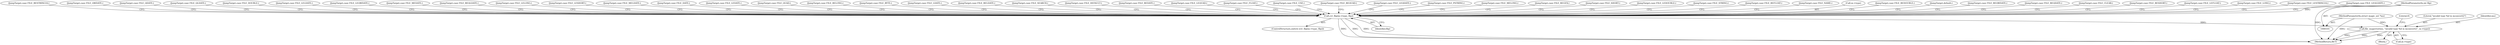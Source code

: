 digraph "0_file_4a284c89d6ef11aca34da65da7d673050a5ea320_2@pointer" {
"1000871" [label="(Call,file_magerror(ms, \"invalid type %d in mconvert()\", m->type))"];
"1000102" [label="(MethodParameterIn,struct magic_set *ms)"];
"1000114" [label="(Call,cvt_flip(m->type, flip))"];
"1000104" [label="(MethodParameterIn,int flip)"];
"1000151" [label="(JumpTarget,case FILE_LESTRING16:)"];
"1000449" [label="(JumpTarget,case FILE_LEQLDATE:)"];
"1000150" [label="(JumpTarget,case FILE_BESTRING16:)"];
"1000143" [label="(JumpTarget,case FILE_QWDATE:)"];
"1000141" [label="(JumpTarget,case FILE_QDATE:)"];
"1000142" [label="(JumpTarget,case FILE_QLDATE:)"];
"1000682" [label="(JumpTarget,case FILE_DOUBLE:)"];
"1000118" [label="(Identifier,flip)"];
"1000406" [label="(JumpTarget,case FILE_LELDATE:)"];
"1000450" [label="(JumpTarget,case FILE_LEQWDATE:)"];
"1000540" [label="(JumpTarget,case FILE_MEDATE:)"];
"1000289" [label="(JumpTarget,case FILE_BEQLDATE:)"];
"1000404" [label="(JumpTarget,case FILE_LELONG:)"];
"1000379" [label="(JumpTarget,case FILE_LESHORT:)"];
"1000541" [label="(JumpTarget,case FILE_MELDATE:)"];
"1000119" [label="(Block,)"];
"1000133" [label="(JumpTarget,case FILE_DATE:)"];
"1000878" [label="(Literal,0)"];
"1000405" [label="(JumpTarget,case FILE_LEDATE:)"];
"1000140" [label="(JumpTarget,case FILE_QUAD:)"];
"1000873" [label="(Literal,\"invalid type %d in mconvert()\")"];
"1000244" [label="(JumpTarget,case FILE_BELONG:)"];
"1000120" [label="(JumpTarget,case FILE_BYTE:)"];
"1000134" [label="(JumpTarget,case FILE_LDATE:)"];
"1000246" [label="(JumpTarget,case FILE_BELDATE:)"];
"1000863" [label="(JumpTarget,case FILE_SEARCH:)"];
"1000102" [label="(MethodParameterIn,struct magic_set *ms)"];
"1000114" [label="(Call,cvt_flip(m->type, flip))"];
"1000864" [label="(JumpTarget,case FILE_DEFAULT:)"];
"1000871" [label="(Call,file_magerror(ms, \"invalid type %d in mconvert()\", m->type))"];
"1000245" [label="(JumpTarget,case FILE_BEDATE:)"];
"1000447" [label="(JumpTarget,case FILE_LEQUAD:)"];
"1000582" [label="(JumpTarget,case FILE_FLOAT:)"];
"1000867" [label="(JumpTarget,case FILE_USE:)"];
"1000287" [label="(JumpTarget,case FILE_BEQUAD:)"];
"1000872" [label="(Identifier,ms)"];
"1000448" [label="(JumpTarget,case FILE_LEQDATE:)"];
"1000874" [label="(Call,m->type)"];
"1000167" [label="(JumpTarget,case FILE_PSTRING:)"];
"1000104" [label="(MethodParameterIn,int flip)"];
"1000539" [label="(JumpTarget,case FILE_MELONG:)"];
"1000862" [label="(JumpTarget,case FILE_REGEX:)"];
"1000126" [label="(JumpTarget,case FILE_SHORT:)"];
"1000879" [label="(MethodReturn,RET)"];
"1000113" [label="(ControlStructure,switch (cvt_flip(m->type, flip)))"];
"1000775" [label="(JumpTarget,case FILE_LEDOUBLE:)"];
"1000149" [label="(JumpTarget,case FILE_STRING:)"];
"1000588" [label="(JumpTarget,case FILE_BEFLOAT:)"];
"1000866" [label="(JumpTarget,case FILE_NAME:)"];
"1000115" [label="(Call,m->type)"];
"1000688" [label="(JumpTarget,case FILE_BEDOUBLE:)"];
"1000870" [label="(JumpTarget,default:)"];
"1000290" [label="(JumpTarget,case FILE_BEQWDATE:)"];
"1000288" [label="(JumpTarget,case FILE_BEQDATE:)"];
"1000865" [label="(JumpTarget,case FILE_CLEAR:)"];
"1000219" [label="(JumpTarget,case FILE_BESHORT:)"];
"1000635" [label="(JumpTarget,case FILE_LEFLOAT:)"];
"1000132" [label="(JumpTarget,case FILE_LONG:)"];
"1000871" -> "1000119"  [label="AST: "];
"1000871" -> "1000874"  [label="CFG: "];
"1000872" -> "1000871"  [label="AST: "];
"1000873" -> "1000871"  [label="AST: "];
"1000874" -> "1000871"  [label="AST: "];
"1000878" -> "1000871"  [label="CFG: "];
"1000871" -> "1000879"  [label="DDG: "];
"1000871" -> "1000879"  [label="DDG: "];
"1000871" -> "1000879"  [label="DDG: "];
"1000102" -> "1000871"  [label="DDG: "];
"1000114" -> "1000871"  [label="DDG: "];
"1000102" -> "1000101"  [label="AST: "];
"1000102" -> "1000879"  [label="DDG: "];
"1000114" -> "1000113"  [label="AST: "];
"1000114" -> "1000118"  [label="CFG: "];
"1000115" -> "1000114"  [label="AST: "];
"1000118" -> "1000114"  [label="AST: "];
"1000120" -> "1000114"  [label="CFG: "];
"1000126" -> "1000114"  [label="CFG: "];
"1000132" -> "1000114"  [label="CFG: "];
"1000133" -> "1000114"  [label="CFG: "];
"1000134" -> "1000114"  [label="CFG: "];
"1000140" -> "1000114"  [label="CFG: "];
"1000141" -> "1000114"  [label="CFG: "];
"1000142" -> "1000114"  [label="CFG: "];
"1000143" -> "1000114"  [label="CFG: "];
"1000149" -> "1000114"  [label="CFG: "];
"1000150" -> "1000114"  [label="CFG: "];
"1000151" -> "1000114"  [label="CFG: "];
"1000167" -> "1000114"  [label="CFG: "];
"1000219" -> "1000114"  [label="CFG: "];
"1000244" -> "1000114"  [label="CFG: "];
"1000245" -> "1000114"  [label="CFG: "];
"1000246" -> "1000114"  [label="CFG: "];
"1000287" -> "1000114"  [label="CFG: "];
"1000288" -> "1000114"  [label="CFG: "];
"1000289" -> "1000114"  [label="CFG: "];
"1000290" -> "1000114"  [label="CFG: "];
"1000379" -> "1000114"  [label="CFG: "];
"1000404" -> "1000114"  [label="CFG: "];
"1000405" -> "1000114"  [label="CFG: "];
"1000406" -> "1000114"  [label="CFG: "];
"1000447" -> "1000114"  [label="CFG: "];
"1000448" -> "1000114"  [label="CFG: "];
"1000449" -> "1000114"  [label="CFG: "];
"1000450" -> "1000114"  [label="CFG: "];
"1000539" -> "1000114"  [label="CFG: "];
"1000540" -> "1000114"  [label="CFG: "];
"1000541" -> "1000114"  [label="CFG: "];
"1000582" -> "1000114"  [label="CFG: "];
"1000588" -> "1000114"  [label="CFG: "];
"1000635" -> "1000114"  [label="CFG: "];
"1000682" -> "1000114"  [label="CFG: "];
"1000688" -> "1000114"  [label="CFG: "];
"1000775" -> "1000114"  [label="CFG: "];
"1000862" -> "1000114"  [label="CFG: "];
"1000863" -> "1000114"  [label="CFG: "];
"1000864" -> "1000114"  [label="CFG: "];
"1000865" -> "1000114"  [label="CFG: "];
"1000866" -> "1000114"  [label="CFG: "];
"1000867" -> "1000114"  [label="CFG: "];
"1000870" -> "1000114"  [label="CFG: "];
"1000114" -> "1000879"  [label="DDG: "];
"1000114" -> "1000879"  [label="DDG: "];
"1000114" -> "1000879"  [label="DDG: "];
"1000104" -> "1000114"  [label="DDG: "];
"1000104" -> "1000101"  [label="AST: "];
"1000104" -> "1000879"  [label="DDG: "];
}
